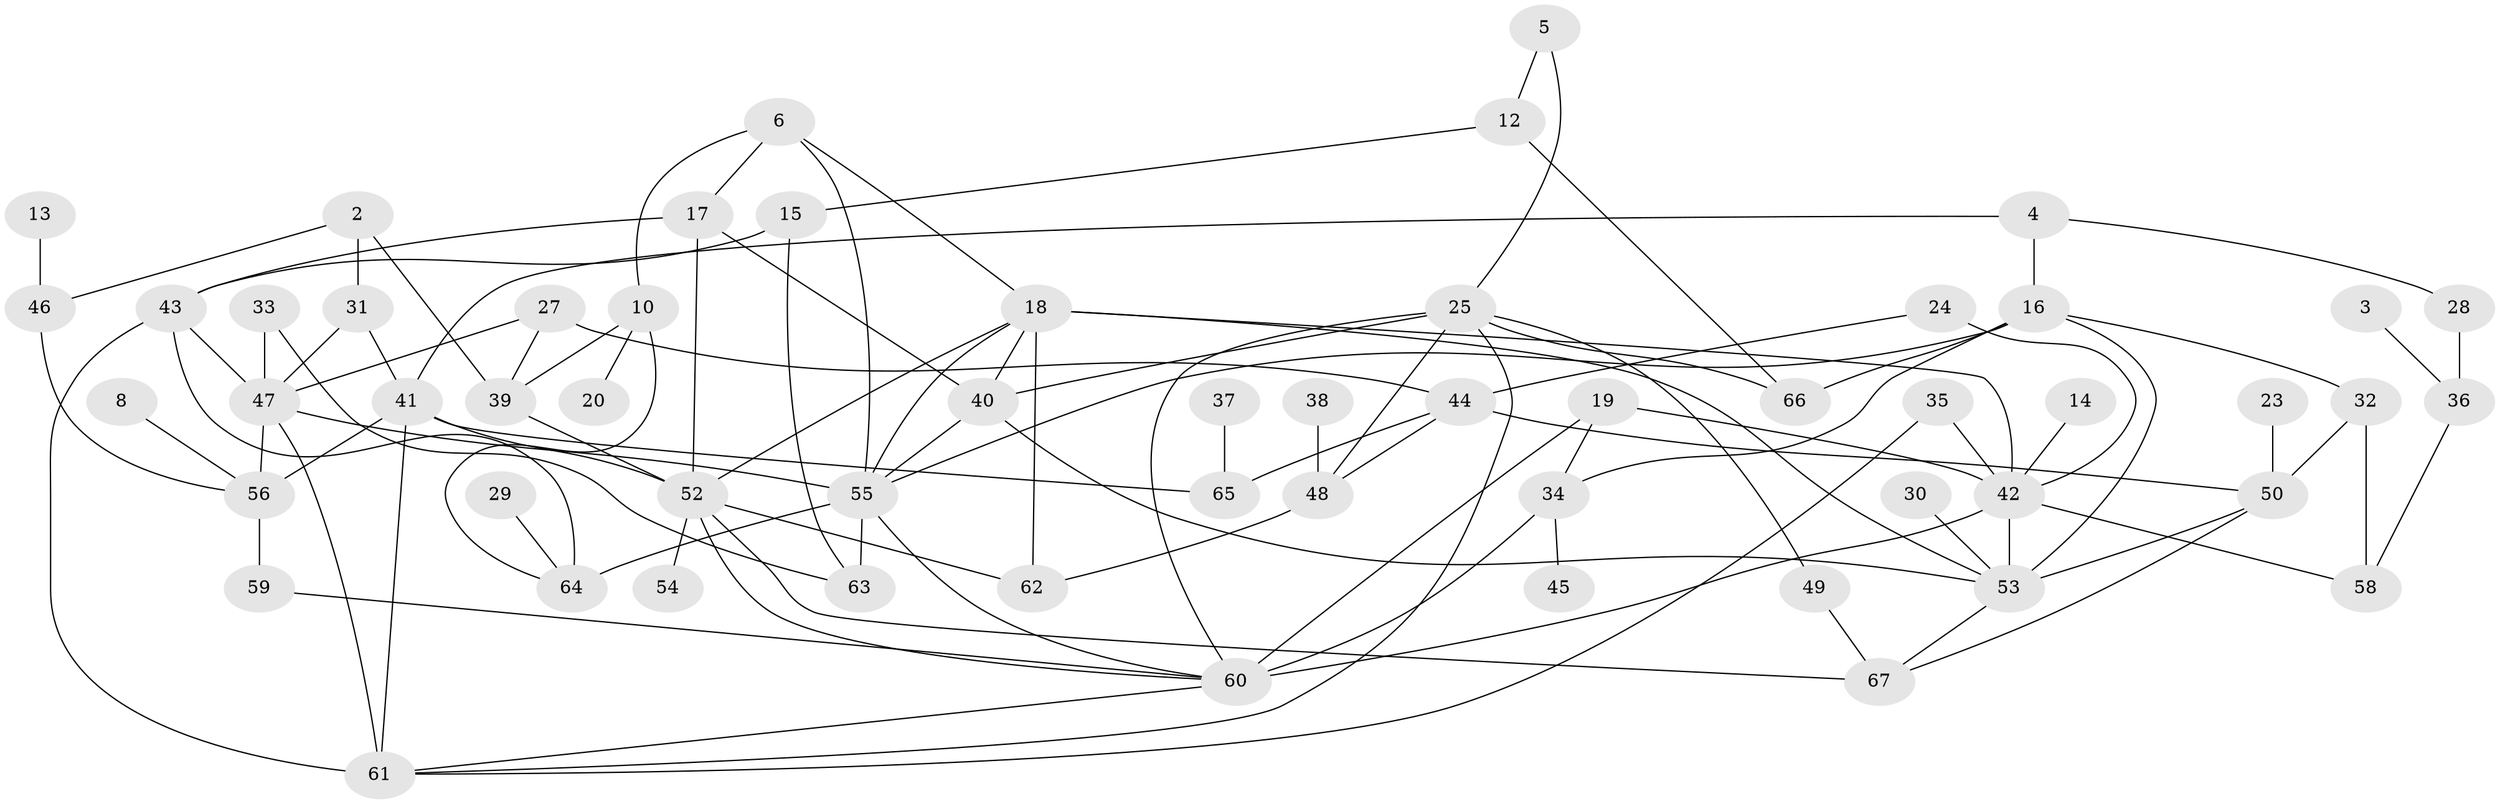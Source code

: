 // original degree distribution, {2: 0.26865671641791045, 3: 0.208955223880597, 1: 0.16417910447761194, 4: 0.1044776119402985, 5: 0.1417910447761194, 0: 0.05970149253731343, 7: 0.007462686567164179, 6: 0.04477611940298507}
// Generated by graph-tools (version 1.1) at 2025/00/03/09/25 03:00:45]
// undirected, 58 vertices, 103 edges
graph export_dot {
graph [start="1"]
  node [color=gray90,style=filled];
  2;
  3;
  4;
  5;
  6;
  8;
  10;
  12;
  13;
  14;
  15;
  16;
  17;
  18;
  19;
  20;
  23;
  24;
  25;
  27;
  28;
  29;
  30;
  31;
  32;
  33;
  34;
  35;
  36;
  37;
  38;
  39;
  40;
  41;
  42;
  43;
  44;
  45;
  46;
  47;
  48;
  49;
  50;
  52;
  53;
  54;
  55;
  56;
  58;
  59;
  60;
  61;
  62;
  63;
  64;
  65;
  66;
  67;
  2 -- 31 [weight=1.0];
  2 -- 39 [weight=1.0];
  2 -- 46 [weight=1.0];
  3 -- 36 [weight=1.0];
  4 -- 16 [weight=1.0];
  4 -- 28 [weight=1.0];
  4 -- 41 [weight=1.0];
  5 -- 12 [weight=1.0];
  5 -- 25 [weight=1.0];
  6 -- 10 [weight=1.0];
  6 -- 17 [weight=1.0];
  6 -- 18 [weight=1.0];
  6 -- 55 [weight=1.0];
  8 -- 56 [weight=1.0];
  10 -- 20 [weight=1.0];
  10 -- 39 [weight=1.0];
  10 -- 64 [weight=1.0];
  12 -- 15 [weight=1.0];
  12 -- 66 [weight=1.0];
  13 -- 46 [weight=1.0];
  14 -- 42 [weight=1.0];
  15 -- 43 [weight=1.0];
  15 -- 63 [weight=1.0];
  16 -- 32 [weight=1.0];
  16 -- 34 [weight=1.0];
  16 -- 53 [weight=2.0];
  16 -- 55 [weight=2.0];
  16 -- 66 [weight=1.0];
  17 -- 40 [weight=1.0];
  17 -- 43 [weight=1.0];
  17 -- 52 [weight=1.0];
  18 -- 40 [weight=1.0];
  18 -- 42 [weight=1.0];
  18 -- 52 [weight=1.0];
  18 -- 53 [weight=2.0];
  18 -- 55 [weight=1.0];
  18 -- 62 [weight=1.0];
  19 -- 34 [weight=1.0];
  19 -- 42 [weight=1.0];
  19 -- 60 [weight=2.0];
  23 -- 50 [weight=1.0];
  24 -- 42 [weight=2.0];
  24 -- 44 [weight=1.0];
  25 -- 40 [weight=1.0];
  25 -- 48 [weight=1.0];
  25 -- 49 [weight=1.0];
  25 -- 60 [weight=1.0];
  25 -- 61 [weight=1.0];
  25 -- 66 [weight=1.0];
  27 -- 39 [weight=1.0];
  27 -- 44 [weight=1.0];
  27 -- 47 [weight=1.0];
  28 -- 36 [weight=1.0];
  29 -- 64 [weight=1.0];
  30 -- 53 [weight=1.0];
  31 -- 41 [weight=2.0];
  31 -- 47 [weight=2.0];
  32 -- 50 [weight=1.0];
  32 -- 58 [weight=1.0];
  33 -- 47 [weight=1.0];
  33 -- 63 [weight=1.0];
  34 -- 45 [weight=1.0];
  34 -- 60 [weight=1.0];
  35 -- 42 [weight=1.0];
  35 -- 61 [weight=1.0];
  36 -- 58 [weight=1.0];
  37 -- 65 [weight=1.0];
  38 -- 48 [weight=1.0];
  39 -- 52 [weight=1.0];
  40 -- 53 [weight=1.0];
  40 -- 55 [weight=1.0];
  41 -- 52 [weight=2.0];
  41 -- 56 [weight=1.0];
  41 -- 61 [weight=1.0];
  41 -- 65 [weight=1.0];
  42 -- 53 [weight=2.0];
  42 -- 58 [weight=1.0];
  42 -- 60 [weight=2.0];
  43 -- 47 [weight=1.0];
  43 -- 61 [weight=1.0];
  43 -- 64 [weight=1.0];
  44 -- 48 [weight=1.0];
  44 -- 50 [weight=1.0];
  44 -- 65 [weight=1.0];
  46 -- 56 [weight=1.0];
  47 -- 55 [weight=2.0];
  47 -- 56 [weight=1.0];
  47 -- 61 [weight=2.0];
  48 -- 62 [weight=1.0];
  49 -- 67 [weight=1.0];
  50 -- 53 [weight=2.0];
  50 -- 67 [weight=1.0];
  52 -- 54 [weight=1.0];
  52 -- 60 [weight=1.0];
  52 -- 62 [weight=1.0];
  52 -- 67 [weight=1.0];
  53 -- 67 [weight=1.0];
  55 -- 60 [weight=1.0];
  55 -- 63 [weight=1.0];
  55 -- 64 [weight=2.0];
  56 -- 59 [weight=1.0];
  59 -- 60 [weight=1.0];
  60 -- 61 [weight=1.0];
}
